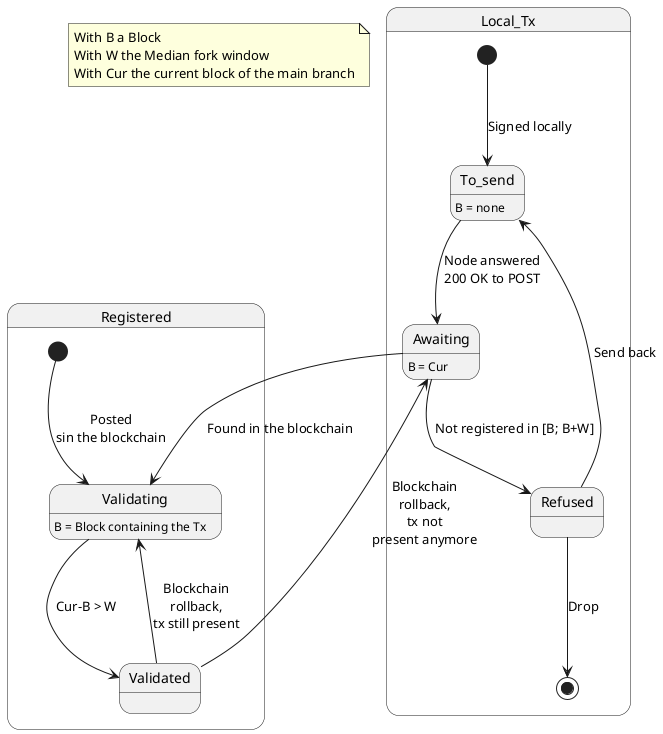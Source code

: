 @startumlnote "With B a Block\nWith W the Median fork window\nWith Cur the current block of the main branch" as N1state Local_Tx { [*] --> To_send : Signed locally To_send : B = none To_send --> Awaiting : Node answered\n200 OK to POST Awaiting : B = Cur Awaiting --> Refused : Not registered in [B; B+W] Refused --> To_send : Send back Refused --> [*] : Drop}state Registered { [*] --> Validating : Posted\nsin the blockchain Validating : B = Block containing the Tx Awaiting --> Validating : Found in the blockchain Validating --> Validated : Cur-B > W Validated --> Validating : Blockchain\nrollback,\ntx still present Validated --> Awaiting : Blockchain\nrollback,\ntx not\npresent anymore}@enduml